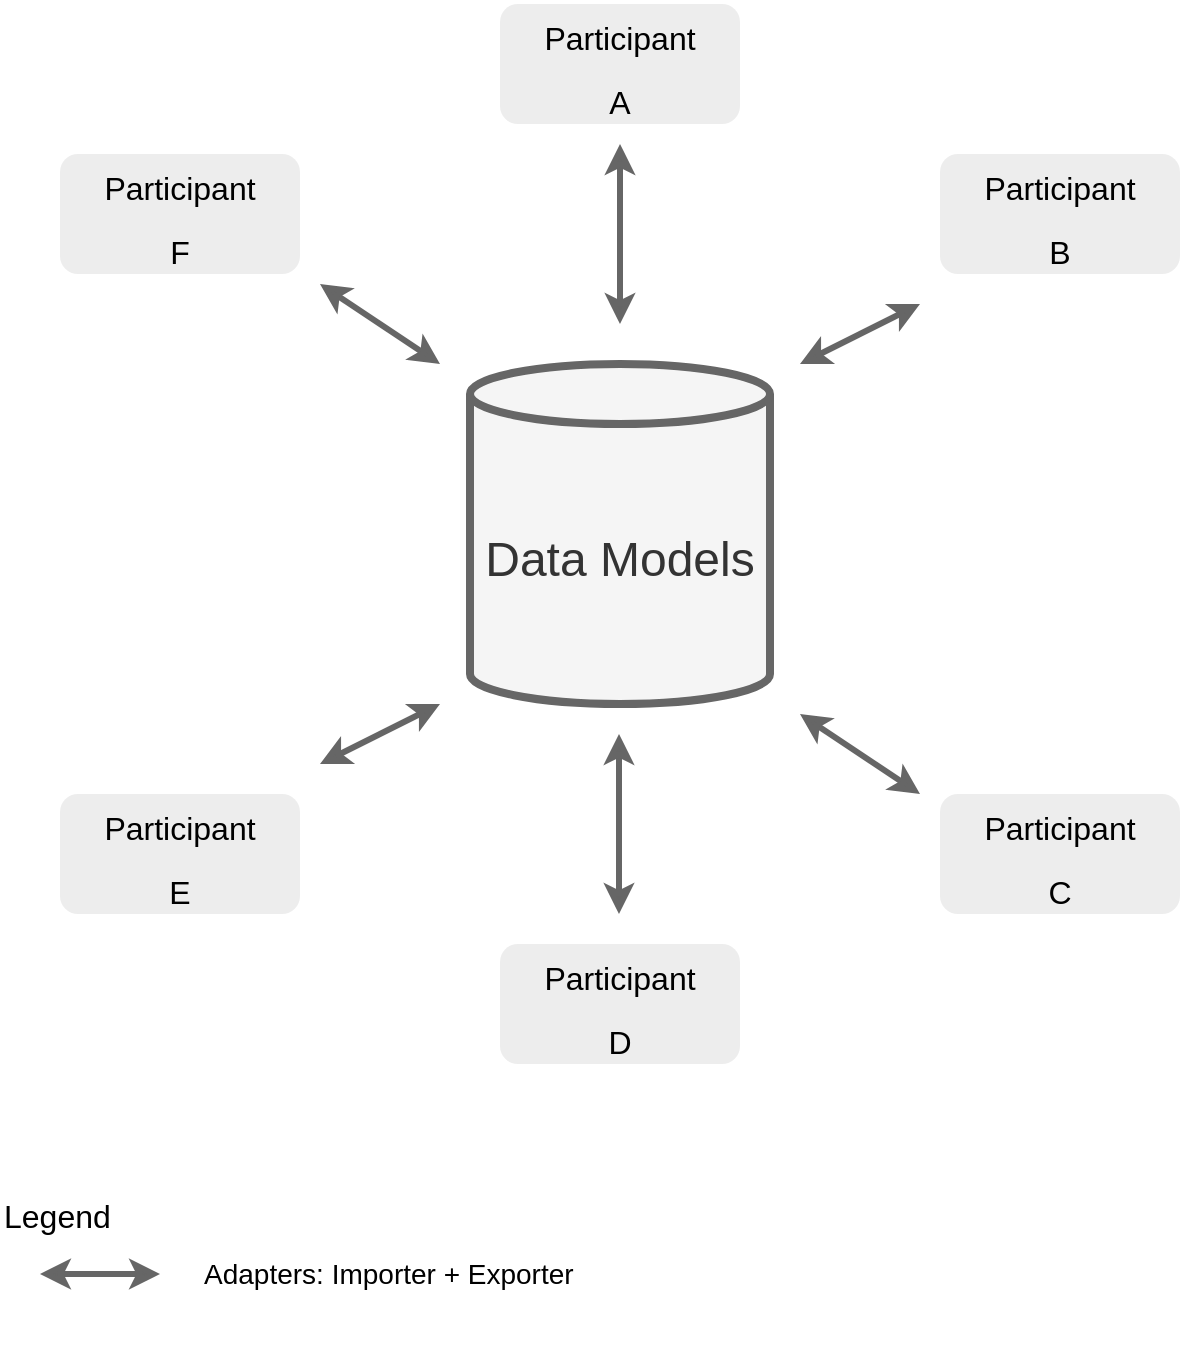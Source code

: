 <mxfile version="14.4.3" type="device"><diagram id="0CdvZDnyoKoJHpjAcwdl" name="Page-1"><mxGraphModel dx="1106" dy="997" grid="1" gridSize="10" guides="1" tooltips="1" connect="1" arrows="1" fold="1" page="0" pageScale="1" pageWidth="827" pageHeight="1169" math="0" shadow="0"><root><mxCell id="0"/><mxCell id="1" parent="0"/><mxCell id="jtebuB0QX_U6rvnART4B-17" value="Legend" style="rounded=0;whiteSpace=wrap;html=1;strokeWidth=4;fontSize=16;strokeColor=none;align=left;verticalAlign=top;" vertex="1" parent="1"><mxGeometry x="10" y="680" width="360" height="90" as="geometry"/></mxCell><mxCell id="jtebuB0QX_U6rvnART4B-1" value="Data Models" style="shape=cylinder3;whiteSpace=wrap;html=1;boundedLbl=1;backgroundOutline=1;size=15;fillColor=#f5f5f5;strokeColor=#666666;fontColor=#333333;fontSize=24;strokeWidth=4;" vertex="1" parent="1"><mxGeometry x="245" y="270" width="150" height="170" as="geometry"/></mxCell><mxCell id="jtebuB0QX_U6rvnART4B-2" value="&lt;font style=&quot;line-height: 100%&quot;&gt;&lt;span style=&quot;font-size: 16px&quot;&gt;Participant&lt;/span&gt;&lt;br&gt;&lt;span style=&quot;font-size: 16px&quot;&gt;F&lt;/span&gt;&lt;br&gt;&lt;/font&gt;" style="rounded=1;whiteSpace=wrap;html=1;strokeWidth=4;fontSize=26;strokeColor=none;fillColor=#EDEDED;" vertex="1" parent="1"><mxGeometry x="40" y="165" width="120" height="60" as="geometry"/></mxCell><mxCell id="jtebuB0QX_U6rvnART4B-3" value="&lt;font style=&quot;line-height: 100%&quot;&gt;&lt;span style=&quot;font-size: 16px&quot;&gt;Participant&lt;/span&gt;&lt;br&gt;&lt;font style=&quot;font-size: 16px&quot;&gt;A&lt;/font&gt;&lt;br&gt;&lt;/font&gt;" style="rounded=1;whiteSpace=wrap;html=1;strokeWidth=4;fontSize=26;strokeColor=none;fillColor=#EDEDED;" vertex="1" parent="1"><mxGeometry x="260" y="90" width="120" height="60" as="geometry"/></mxCell><mxCell id="jtebuB0QX_U6rvnART4B-4" value="&lt;font style=&quot;line-height: 100%&quot;&gt;&lt;span style=&quot;font-size: 16px&quot;&gt;Participant&lt;/span&gt;&lt;br&gt;&lt;span style=&quot;font-size: 16px&quot;&gt;D&lt;/span&gt;&lt;br&gt;&lt;/font&gt;" style="rounded=1;whiteSpace=wrap;html=1;strokeWidth=4;fontSize=26;strokeColor=none;fillColor=#EDEDED;" vertex="1" parent="1"><mxGeometry x="260" y="560" width="120" height="60" as="geometry"/></mxCell><mxCell id="jtebuB0QX_U6rvnART4B-5" value="&lt;font style=&quot;line-height: 100%&quot;&gt;&lt;span style=&quot;font-size: 16px&quot;&gt;Participant&lt;/span&gt;&lt;br&gt;&lt;span style=&quot;font-size: 16px&quot;&gt;B&lt;/span&gt;&lt;br&gt;&lt;/font&gt;" style="rounded=1;whiteSpace=wrap;html=1;strokeWidth=4;fontSize=26;strokeColor=none;fillColor=#EDEDED;" vertex="1" parent="1"><mxGeometry x="480" y="165" width="120" height="60" as="geometry"/></mxCell><mxCell id="jtebuB0QX_U6rvnART4B-6" value="&lt;font style=&quot;line-height: 100%&quot;&gt;&lt;span style=&quot;font-size: 16px&quot;&gt;Participant&lt;/span&gt;&lt;br&gt;&lt;span style=&quot;font-size: 16px&quot;&gt;C&lt;/span&gt;&lt;br&gt;&lt;/font&gt;" style="rounded=1;whiteSpace=wrap;html=1;strokeWidth=4;fontSize=26;strokeColor=none;fillColor=#EDEDED;" vertex="1" parent="1"><mxGeometry x="480" y="485" width="120" height="60" as="geometry"/></mxCell><mxCell id="jtebuB0QX_U6rvnART4B-7" value="&lt;font style=&quot;line-height: 100%&quot;&gt;&lt;span style=&quot;font-size: 16px&quot;&gt;Participant&lt;/span&gt;&lt;br&gt;&lt;span style=&quot;font-size: 16px&quot;&gt;E&lt;/span&gt;&lt;br&gt;&lt;/font&gt;" style="rounded=1;whiteSpace=wrap;html=1;strokeWidth=4;fontSize=26;strokeColor=none;fillColor=#EDEDED;" vertex="1" parent="1"><mxGeometry x="40" y="485" width="120" height="60" as="geometry"/></mxCell><mxCell id="jtebuB0QX_U6rvnART4B-9" value="" style="endArrow=classic;startArrow=classic;html=1;fontSize=24;strokeColor=#666666;strokeWidth=3;" edge="1" parent="1"><mxGeometry width="50" height="50" relative="1" as="geometry"><mxPoint x="230" y="270" as="sourcePoint"/><mxPoint x="170" y="230" as="targetPoint"/></mxGeometry></mxCell><mxCell id="jtebuB0QX_U6rvnART4B-10" value="" style="endArrow=classic;startArrow=classic;html=1;fontSize=24;strokeColor=#666666;strokeWidth=3;" edge="1" parent="1"><mxGeometry width="50" height="50" relative="1" as="geometry"><mxPoint x="470" y="485" as="sourcePoint"/><mxPoint x="410" y="445" as="targetPoint"/></mxGeometry></mxCell><mxCell id="jtebuB0QX_U6rvnART4B-11" value="" style="endArrow=classic;startArrow=classic;html=1;fontSize=24;strokeColor=#666666;strokeWidth=3;" edge="1" parent="1"><mxGeometry width="50" height="50" relative="1" as="geometry"><mxPoint x="470" y="240" as="sourcePoint"/><mxPoint x="410" y="270" as="targetPoint"/></mxGeometry></mxCell><mxCell id="jtebuB0QX_U6rvnART4B-12" value="" style="endArrow=classic;startArrow=classic;html=1;fontSize=24;strokeColor=#666666;strokeWidth=3;" edge="1" parent="1"><mxGeometry width="50" height="50" relative="1" as="geometry"><mxPoint x="230" y="440" as="sourcePoint"/><mxPoint x="170" y="470" as="targetPoint"/></mxGeometry></mxCell><mxCell id="jtebuB0QX_U6rvnART4B-13" value="" style="endArrow=classic;startArrow=classic;html=1;fontSize=24;strokeColor=#666666;strokeWidth=3;" edge="1" parent="1"><mxGeometry width="50" height="50" relative="1" as="geometry"><mxPoint x="320" y="160" as="sourcePoint"/><mxPoint x="320" y="250" as="targetPoint"/></mxGeometry></mxCell><mxCell id="jtebuB0QX_U6rvnART4B-14" value="" style="endArrow=classic;startArrow=classic;html=1;fontSize=24;strokeColor=#666666;strokeWidth=3;" edge="1" parent="1"><mxGeometry width="50" height="50" relative="1" as="geometry"><mxPoint x="319.5" y="455" as="sourcePoint"/><mxPoint x="319.5" y="545" as="targetPoint"/></mxGeometry></mxCell><mxCell id="jtebuB0QX_U6rvnART4B-15" value="" style="endArrow=classic;startArrow=classic;html=1;fontSize=24;strokeColor=#666666;strokeWidth=3;" edge="1" parent="1"><mxGeometry width="50" height="50" relative="1" as="geometry"><mxPoint x="90" y="725" as="sourcePoint"/><mxPoint x="30" y="725" as="targetPoint"/></mxGeometry></mxCell><mxCell id="jtebuB0QX_U6rvnART4B-16" value="Adapters: Importer + Exporter" style="text;html=1;strokeColor=none;fillColor=none;align=left;verticalAlign=middle;whiteSpace=wrap;rounded=0;fontSize=14;" vertex="1" parent="1"><mxGeometry x="110" y="715" width="190" height="20" as="geometry"/></mxCell></root></mxGraphModel></diagram></mxfile>